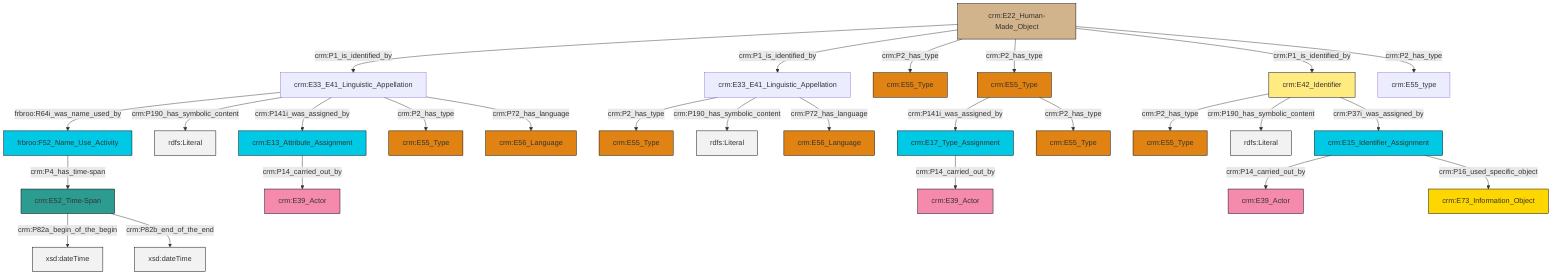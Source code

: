 graph TD
classDef Literal fill:#f2f2f2,stroke:#000000;
classDef CRM_Entity fill:#FFFFFF,stroke:#000000;
classDef Temporal_Entity fill:#00C9E6, stroke:#000000;
classDef Type fill:#E18312, stroke:#000000;
classDef Time-Span fill:#2C9C91, stroke:#000000;
classDef Appellation fill:#FFEB7F, stroke:#000000;
classDef Place fill:#008836, stroke:#000000;
classDef Persistent_Item fill:#B266B2, stroke:#000000;
classDef Conceptual_Object fill:#FFD700, stroke:#000000;
classDef Physical_Thing fill:#D2B48C, stroke:#000000;
classDef Actor fill:#f58aad, stroke:#000000;
classDef PC_Classes fill:#4ce600, stroke:#000000;
classDef Multi fill:#cccccc,stroke:#000000;

0["crm:E33_E41_Linguistic_Appellation"]:::Default -->|frbroo:R64i_was_name_used_by| 1["frbroo:F52_Name_Use_Activity"]:::Temporal_Entity
2["crm:E33_E41_Linguistic_Appellation"]:::Default -->|crm:P2_has_type| 3["crm:E55_Type"]:::Type
2["crm:E33_E41_Linguistic_Appellation"]:::Default -->|crm:P190_has_symbolic_content| 4[rdfs:Literal]:::Literal
5["crm:E42_Identifier"]:::Appellation -->|crm:P2_has_type| 6["crm:E55_Type"]:::Type
2["crm:E33_E41_Linguistic_Appellation"]:::Default -->|crm:P72_has_language| 8["crm:E56_Language"]:::Type
0["crm:E33_E41_Linguistic_Appellation"]:::Default -->|crm:P190_has_symbolic_content| 12[rdfs:Literal]:::Literal
14["crm:E22_Human-Made_Object"]:::Physical_Thing -->|crm:P1_is_identified_by| 0["crm:E33_E41_Linguistic_Appellation"]:::Default
14["crm:E22_Human-Made_Object"]:::Physical_Thing -->|crm:P1_is_identified_by| 2["crm:E33_E41_Linguistic_Appellation"]:::Default
21["crm:E55_Type"]:::Type -->|crm:P141i_was_assigned_by| 22["crm:E17_Type_Assignment"]:::Temporal_Entity
26["crm:E15_Identifier_Assignment"]:::Temporal_Entity -->|crm:P14_carried_out_by| 23["crm:E39_Actor"]:::Actor
21["crm:E55_Type"]:::Type -->|crm:P2_has_type| 28["crm:E55_Type"]:::Type
14["crm:E22_Human-Made_Object"]:::Physical_Thing -->|crm:P2_has_type| 29["crm:E55_Type"]:::Type
9["crm:E13_Attribute_Assignment"]:::Temporal_Entity -->|crm:P14_carried_out_by| 31["crm:E39_Actor"]:::Actor
5["crm:E42_Identifier"]:::Appellation -->|crm:P190_has_symbolic_content| 34[rdfs:Literal]:::Literal
0["crm:E33_E41_Linguistic_Appellation"]:::Default -->|crm:P141i_was_assigned_by| 9["crm:E13_Attribute_Assignment"]:::Temporal_Entity
14["crm:E22_Human-Made_Object"]:::Physical_Thing -->|crm:P2_has_type| 21["crm:E55_Type"]:::Type
14["crm:E22_Human-Made_Object"]:::Physical_Thing -->|crm:P1_is_identified_by| 5["crm:E42_Identifier"]:::Appellation
0["crm:E33_E41_Linguistic_Appellation"]:::Default -->|crm:P2_has_type| 38["crm:E55_Type"]:::Type
0["crm:E33_E41_Linguistic_Appellation"]:::Default -->|crm:P72_has_language| 44["crm:E56_Language"]:::Type
22["crm:E17_Type_Assignment"]:::Temporal_Entity -->|crm:P14_carried_out_by| 36["crm:E39_Actor"]:::Actor
26["crm:E15_Identifier_Assignment"]:::Temporal_Entity -->|crm:P16_used_specific_object| 41["crm:E73_Information_Object"]:::Conceptual_Object
15["crm:E52_Time-Span"]:::Time-Span -->|crm:P82a_begin_of_the_begin| 46[xsd:dateTime]:::Literal
15["crm:E52_Time-Span"]:::Time-Span -->|crm:P82b_end_of_the_end| 48[xsd:dateTime]:::Literal
5["crm:E42_Identifier"]:::Appellation -->|crm:P37i_was_assigned_by| 26["crm:E15_Identifier_Assignment"]:::Temporal_Entity
1["frbroo:F52_Name_Use_Activity"]:::Temporal_Entity -->|crm:P4_has_time-span| 15["crm:E52_Time-Span"]:::Time-Span
14["crm:E22_Human-Made_Object"]:::Physical_Thing -->|crm:P2_has_type| 18["crm:E55_type"]:::Default